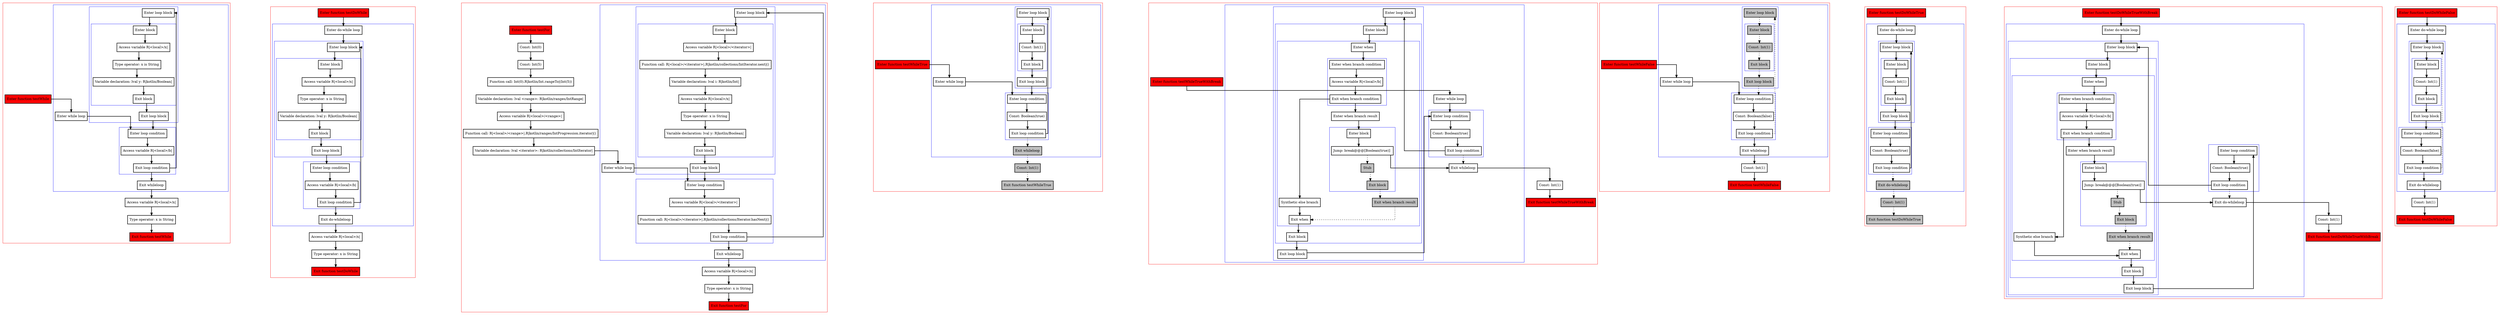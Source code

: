 digraph loops_kt {
    graph [splines=ortho nodesep=3]
    node [shape=box penwidth=2]
    edge [penwidth=2]

    subgraph cluster_0 {
        color=red
        0 [label="Enter function testWhile" style="filled" fillcolor=red];
        subgraph cluster_1 {
            color=blue
            1 [label="Enter while loop"];
            subgraph cluster_2 {
                color=blue
                2 [label="Enter loop condition"];
                3 [label="Access variable R|<local>/b|"];
                4 [label="Exit loop condition"];
            }
            subgraph cluster_3 {
                color=blue
                5 [label="Enter loop block"];
                subgraph cluster_4 {
                    color=blue
                    6 [label="Enter block"];
                    7 [label="Access variable R|<local>/x|"];
                    8 [label="Type operator: x is String"];
                    9 [label="Variable declaration: lval y: R|kotlin/Boolean|"];
                    10 [label="Exit block"];
                }
                11 [label="Exit loop block"];
            }
            12 [label="Exit whileloop"];
        }
        13 [label="Access variable R|<local>/x|"];
        14 [label="Type operator: x is String"];
        15 [label="Exit function testWhile" style="filled" fillcolor=red];
    }

    0 -> {1};
    1 -> {2};
    2 -> {3};
    3 -> {4};
    4 -> {12 5};
    5 -> {6};
    6 -> {7};
    7 -> {8};
    8 -> {9};
    9 -> {10};
    10 -> {11};
    11 -> {2};
    12 -> {13};
    13 -> {14};
    14 -> {15};

    subgraph cluster_5 {
        color=red
        16 [label="Enter function testDoWhile" style="filled" fillcolor=red];
        subgraph cluster_6 {
            color=blue
            17 [label="Enter do-while loop"];
            subgraph cluster_7 {
                color=blue
                18 [label="Enter loop block"];
                subgraph cluster_8 {
                    color=blue
                    19 [label="Enter block"];
                    20 [label="Access variable R|<local>/x|"];
                    21 [label="Type operator: x is String"];
                    22 [label="Variable declaration: lval y: R|kotlin/Boolean|"];
                    23 [label="Exit block"];
                }
                24 [label="Exit loop block"];
            }
            subgraph cluster_9 {
                color=blue
                25 [label="Enter loop condition"];
                26 [label="Access variable R|<local>/b|"];
                27 [label="Exit loop condition"];
            }
            28 [label="Exit do-whileloop"];
        }
        29 [label="Access variable R|<local>/x|"];
        30 [label="Type operator: x is String"];
        31 [label="Exit function testDoWhile" style="filled" fillcolor=red];
    }

    16 -> {17};
    17 -> {18};
    18 -> {19};
    19 -> {20};
    20 -> {21};
    21 -> {22};
    22 -> {23};
    23 -> {24};
    24 -> {25};
    25 -> {26};
    26 -> {27};
    27 -> {18 28};
    28 -> {29};
    29 -> {30};
    30 -> {31};

    subgraph cluster_10 {
        color=red
        32 [label="Enter function testFor" style="filled" fillcolor=red];
        33 [label="Const: Int(0)"];
        34 [label="Const: Int(5)"];
        35 [label="Function call: Int(0).R|kotlin/Int.rangeTo|(Int(5))"];
        36 [label="Variable declaration: lval <range>: R|kotlin/ranges/IntRange|"];
        37 [label="Access variable R|<local>/<range>|"];
        38 [label="Function call: R|<local>/<range>|.R|kotlin/ranges/IntProgression.iterator|()"];
        39 [label="Variable declaration: lval <iterator>: R|kotlin/collections/IntIterator|"];
        subgraph cluster_11 {
            color=blue
            40 [label="Enter while loop"];
            subgraph cluster_12 {
                color=blue
                41 [label="Enter loop condition"];
                42 [label="Access variable R|<local>/<iterator>|"];
                43 [label="Function call: R|<local>/<iterator>|.R|kotlin/collections/Iterator.hasNext|()"];
                44 [label="Exit loop condition"];
            }
            subgraph cluster_13 {
                color=blue
                45 [label="Enter loop block"];
                subgraph cluster_14 {
                    color=blue
                    46 [label="Enter block"];
                    47 [label="Access variable R|<local>/<iterator>|"];
                    48 [label="Function call: R|<local>/<iterator>|.R|kotlin/collections/IntIterator.next|()"];
                    49 [label="Variable declaration: lval i: R|kotlin/Int|"];
                    50 [label="Access variable R|<local>/x|"];
                    51 [label="Type operator: x is String"];
                    52 [label="Variable declaration: lval y: R|kotlin/Boolean|"];
                    53 [label="Exit block"];
                }
                54 [label="Exit loop block"];
            }
            55 [label="Exit whileloop"];
        }
        56 [label="Access variable R|<local>/x|"];
        57 [label="Type operator: x is String"];
        58 [label="Exit function testFor" style="filled" fillcolor=red];
    }

    32 -> {33};
    33 -> {34};
    34 -> {35};
    35 -> {36};
    36 -> {37};
    37 -> {38};
    38 -> {39};
    39 -> {40};
    40 -> {41};
    41 -> {42};
    42 -> {43};
    43 -> {44};
    44 -> {55 45};
    45 -> {46};
    46 -> {47};
    47 -> {48};
    48 -> {49};
    49 -> {50};
    50 -> {51};
    51 -> {52};
    52 -> {53};
    53 -> {54};
    54 -> {41};
    55 -> {56};
    56 -> {57};
    57 -> {58};

    subgraph cluster_15 {
        color=red
        59 [label="Enter function testWhileTrue" style="filled" fillcolor=red];
        subgraph cluster_16 {
            color=blue
            60 [label="Enter while loop"];
            subgraph cluster_17 {
                color=blue
                61 [label="Enter loop condition"];
                62 [label="Const: Boolean(true)"];
                63 [label="Exit loop condition"];
            }
            subgraph cluster_18 {
                color=blue
                64 [label="Enter loop block"];
                subgraph cluster_19 {
                    color=blue
                    65 [label="Enter block"];
                    66 [label="Const: Int(1)"];
                    67 [label="Exit block"];
                }
                68 [label="Exit loop block"];
            }
            69 [label="Exit whileloop" style="filled" fillcolor=gray];
        }
        70 [label="Const: Int(1)" style="filled" fillcolor=gray];
        71 [label="Exit function testWhileTrue" style="filled" fillcolor=red style="filled" fillcolor=gray];
    }

    59 -> {60};
    60 -> {61};
    61 -> {62};
    62 -> {63};
    63 -> {64};
    63 -> {69} [style=dotted];
    64 -> {65};
    65 -> {66};
    66 -> {67};
    67 -> {68};
    68 -> {61};
    69 -> {70} [style=dotted];
    70 -> {71} [style=dotted];

    subgraph cluster_20 {
        color=red
        72 [label="Enter function testWhileTrueWithBreak" style="filled" fillcolor=red];
        subgraph cluster_21 {
            color=blue
            73 [label="Enter while loop"];
            subgraph cluster_22 {
                color=blue
                74 [label="Enter loop condition"];
                75 [label="Const: Boolean(true)"];
                76 [label="Exit loop condition"];
            }
            subgraph cluster_23 {
                color=blue
                77 [label="Enter loop block"];
                subgraph cluster_24 {
                    color=blue
                    78 [label="Enter block"];
                    subgraph cluster_25 {
                        color=blue
                        79 [label="Enter when"];
                        subgraph cluster_26 {
                            color=blue
                            80 [label="Enter when branch condition "];
                            81 [label="Access variable R|<local>/b|"];
                            82 [label="Exit when branch condition"];
                        }
                        83 [label="Synthetic else branch"];
                        84 [label="Enter when branch result"];
                        subgraph cluster_27 {
                            color=blue
                            85 [label="Enter block"];
                            86 [label="Jump: break@@@[Boolean(true)] "];
                            87 [label="Stub" style="filled" fillcolor=gray];
                            88 [label="Exit block" style="filled" fillcolor=gray];
                        }
                        89 [label="Exit when branch result" style="filled" fillcolor=gray];
                        90 [label="Exit when"];
                    }
                    91 [label="Exit block"];
                }
                92 [label="Exit loop block"];
            }
            93 [label="Exit whileloop"];
        }
        94 [label="Const: Int(1)"];
        95 [label="Exit function testWhileTrueWithBreak" style="filled" fillcolor=red];
    }

    72 -> {73};
    73 -> {74};
    74 -> {75};
    75 -> {76};
    76 -> {77};
    76 -> {93} [style=dotted];
    77 -> {78};
    78 -> {79};
    79 -> {80};
    80 -> {81};
    81 -> {82};
    82 -> {84 83};
    83 -> {90};
    84 -> {85};
    85 -> {86};
    86 -> {93};
    86 -> {87} [style=dotted];
    87 -> {88} [style=dotted];
    88 -> {89} [style=dotted];
    89 -> {90} [style=dotted];
    90 -> {91};
    91 -> {92};
    92 -> {74};
    93 -> {94};
    94 -> {95};

    subgraph cluster_28 {
        color=red
        96 [label="Enter function testWhileFalse" style="filled" fillcolor=red];
        subgraph cluster_29 {
            color=blue
            97 [label="Enter while loop"];
            subgraph cluster_30 {
                color=blue
                98 [label="Enter loop condition"];
                99 [label="Const: Boolean(false)"];
                100 [label="Exit loop condition"];
            }
            subgraph cluster_31 {
                color=blue
                101 [label="Enter loop block" style="filled" fillcolor=gray];
                subgraph cluster_32 {
                    color=blue
                    102 [label="Enter block" style="filled" fillcolor=gray];
                    103 [label="Const: Int(1)" style="filled" fillcolor=gray];
                    104 [label="Exit block" style="filled" fillcolor=gray];
                }
                105 [label="Exit loop block" style="filled" fillcolor=gray];
            }
            106 [label="Exit whileloop"];
        }
        107 [label="Const: Int(1)"];
        108 [label="Exit function testWhileFalse" style="filled" fillcolor=red];
    }

    96 -> {97};
    97 -> {98};
    98 -> {99};
    99 -> {100};
    100 -> {106};
    100 -> {101} [style=dotted];
    101 -> {102} [style=dotted];
    102 -> {103} [style=dotted];
    103 -> {104} [style=dotted];
    104 -> {105} [style=dotted];
    105 -> {98} [style=dotted];
    106 -> {107};
    107 -> {108};

    subgraph cluster_33 {
        color=red
        109 [label="Enter function testDoWhileTrue" style="filled" fillcolor=red];
        subgraph cluster_34 {
            color=blue
            110 [label="Enter do-while loop"];
            subgraph cluster_35 {
                color=blue
                111 [label="Enter loop block"];
                subgraph cluster_36 {
                    color=blue
                    112 [label="Enter block"];
                    113 [label="Const: Int(1)"];
                    114 [label="Exit block"];
                }
                115 [label="Exit loop block"];
            }
            subgraph cluster_37 {
                color=blue
                116 [label="Enter loop condition"];
                117 [label="Const: Boolean(true)"];
                118 [label="Exit loop condition"];
            }
            119 [label="Exit do-whileloop" style="filled" fillcolor=gray];
        }
        120 [label="Const: Int(1)" style="filled" fillcolor=gray];
        121 [label="Exit function testDoWhileTrue" style="filled" fillcolor=red style="filled" fillcolor=gray];
    }

    109 -> {110};
    110 -> {111};
    111 -> {112};
    112 -> {113};
    113 -> {114};
    114 -> {115};
    115 -> {116};
    116 -> {117};
    117 -> {118};
    118 -> {111};
    118 -> {119} [style=dotted];
    119 -> {120} [style=dotted];
    120 -> {121} [style=dotted];

    subgraph cluster_38 {
        color=red
        122 [label="Enter function testDoWhileTrueWithBreak" style="filled" fillcolor=red];
        subgraph cluster_39 {
            color=blue
            123 [label="Enter do-while loop"];
            subgraph cluster_40 {
                color=blue
                124 [label="Enter loop block"];
                subgraph cluster_41 {
                    color=blue
                    125 [label="Enter block"];
                    subgraph cluster_42 {
                        color=blue
                        126 [label="Enter when"];
                        subgraph cluster_43 {
                            color=blue
                            127 [label="Enter when branch condition "];
                            128 [label="Access variable R|<local>/b|"];
                            129 [label="Exit when branch condition"];
                        }
                        130 [label="Synthetic else branch"];
                        131 [label="Enter when branch result"];
                        subgraph cluster_44 {
                            color=blue
                            132 [label="Enter block"];
                            133 [label="Jump: break@@@[Boolean(true)] "];
                            134 [label="Stub" style="filled" fillcolor=gray];
                            135 [label="Exit block" style="filled" fillcolor=gray];
                        }
                        136 [label="Exit when branch result" style="filled" fillcolor=gray];
                        137 [label="Exit when"];
                    }
                    138 [label="Exit block"];
                }
                139 [label="Exit loop block"];
            }
            subgraph cluster_45 {
                color=blue
                140 [label="Enter loop condition"];
                141 [label="Const: Boolean(true)"];
                142 [label="Exit loop condition"];
            }
            143 [label="Exit do-whileloop"];
        }
        144 [label="Const: Int(1)"];
        145 [label="Exit function testDoWhileTrueWithBreak" style="filled" fillcolor=red];
    }

    122 -> {123};
    123 -> {124};
    124 -> {125};
    125 -> {126};
    126 -> {127};
    127 -> {128};
    128 -> {129};
    129 -> {131 130};
    130 -> {137};
    131 -> {132};
    132 -> {133};
    133 -> {143};
    133 -> {134} [style=dotted];
    134 -> {135} [style=dotted];
    135 -> {136} [style=dotted];
    136 -> {137} [style=dotted];
    137 -> {138};
    138 -> {139};
    139 -> {140};
    140 -> {141};
    141 -> {142};
    142 -> {124};
    142 -> {143} [style=dotted];
    143 -> {144};
    144 -> {145};

    subgraph cluster_46 {
        color=red
        146 [label="Enter function testDoWhileFalse" style="filled" fillcolor=red];
        subgraph cluster_47 {
            color=blue
            147 [label="Enter do-while loop"];
            subgraph cluster_48 {
                color=blue
                148 [label="Enter loop block"];
                subgraph cluster_49 {
                    color=blue
                    149 [label="Enter block"];
                    150 [label="Const: Int(1)"];
                    151 [label="Exit block"];
                }
                152 [label="Exit loop block"];
            }
            subgraph cluster_50 {
                color=blue
                153 [label="Enter loop condition"];
                154 [label="Const: Boolean(false)"];
                155 [label="Exit loop condition"];
            }
            156 [label="Exit do-whileloop"];
        }
        157 [label="Const: Int(1)"];
        158 [label="Exit function testDoWhileFalse" style="filled" fillcolor=red];
    }

    146 -> {147};
    147 -> {148};
    148 -> {149};
    149 -> {150};
    150 -> {151};
    151 -> {152};
    152 -> {153};
    153 -> {154};
    154 -> {155};
    155 -> {156};
    155 -> {148} [style=dotted];
    156 -> {157};
    157 -> {158};

}
